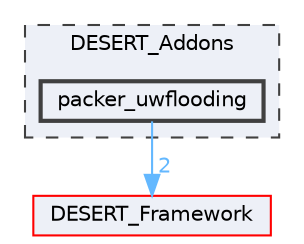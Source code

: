 digraph "packer_uwflooding"
{
 // LATEX_PDF_SIZE
  bgcolor="transparent";
  edge [fontname=Helvetica,fontsize=10,labelfontname=Helvetica,labelfontsize=10];
  node [fontname=Helvetica,fontsize=10,shape=box,height=0.2,width=0.4];
  compound=true
  subgraph clusterdir_08adb9e4b94062c0b7143ffffbc6188b {
    graph [ bgcolor="#edf0f7", pencolor="grey25", label="DESERT_Addons", fontname=Helvetica,fontsize=10 style="filled,dashed", URL="dir_08adb9e4b94062c0b7143ffffbc6188b.html",tooltip=""]
  dir_92efbd1a941633c2e4b08b752be0bdf4 [label="packer_uwflooding", fillcolor="#edf0f7", color="grey25", style="filled,bold", URL="dir_92efbd1a941633c2e4b08b752be0bdf4.html",tooltip=""];
  }
  dir_f005ed4eaea92841740b83a4e0617b95 [label="DESERT_Framework", fillcolor="#edf0f7", color="red", style="filled", URL="dir_f005ed4eaea92841740b83a4e0617b95.html",tooltip=""];
  dir_92efbd1a941633c2e4b08b752be0bdf4->dir_f005ed4eaea92841740b83a4e0617b95 [headlabel="2", labeldistance=1.5 headhref="dir_000017_000005.html" href="dir_000017_000005.html" color="steelblue1" fontcolor="steelblue1"];
}
